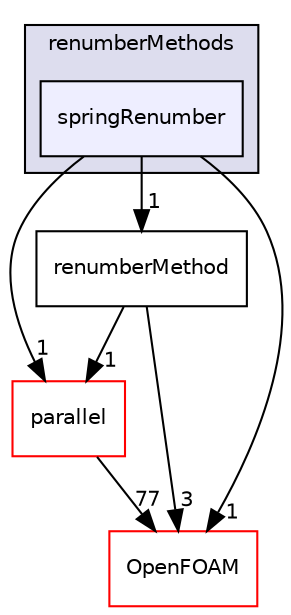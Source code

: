 digraph "src/renumber/renumberMethods/springRenumber" {
  bgcolor=transparent;
  compound=true
  node [ fontsize="10", fontname="Helvetica"];
  edge [ labelfontsize="10", labelfontname="Helvetica"];
  subgraph clusterdir_9e5805c39c1270dd5674b9b6b0d61546 {
    graph [ bgcolor="#ddddee", pencolor="black", label="renumberMethods" fontname="Helvetica", fontsize="10", URL="dir_9e5805c39c1270dd5674b9b6b0d61546.html"]
  dir_f13a85a78a6e1a53c6f09fafb21a0450 [shape=box, label="springRenumber", style="filled", fillcolor="#eeeeff", pencolor="black", URL="dir_f13a85a78a6e1a53c6f09fafb21a0450.html"];
  }
  dir_7e8cb84010c18ee64866a2dfba113969 [shape=box label="renumberMethod" URL="dir_7e8cb84010c18ee64866a2dfba113969.html"];
  dir_72b2b5518d1565784443265ec6729f79 [shape=box label="parallel" color="red" URL="dir_72b2b5518d1565784443265ec6729f79.html"];
  dir_c5473ff19b20e6ec4dfe5c310b3778a8 [shape=box label="OpenFOAM" color="red" URL="dir_c5473ff19b20e6ec4dfe5c310b3778a8.html"];
  dir_7e8cb84010c18ee64866a2dfba113969->dir_72b2b5518d1565784443265ec6729f79 [headlabel="1", labeldistance=1.5 headhref="dir_002622_002443.html"];
  dir_7e8cb84010c18ee64866a2dfba113969->dir_c5473ff19b20e6ec4dfe5c310b3778a8 [headlabel="3", labeldistance=1.5 headhref="dir_002622_001897.html"];
  dir_72b2b5518d1565784443265ec6729f79->dir_c5473ff19b20e6ec4dfe5c310b3778a8 [headlabel="77", labeldistance=1.5 headhref="dir_002443_001897.html"];
  dir_f13a85a78a6e1a53c6f09fafb21a0450->dir_7e8cb84010c18ee64866a2dfba113969 [headlabel="1", labeldistance=1.5 headhref="dir_002623_002622.html"];
  dir_f13a85a78a6e1a53c6f09fafb21a0450->dir_72b2b5518d1565784443265ec6729f79 [headlabel="1", labeldistance=1.5 headhref="dir_002623_002443.html"];
  dir_f13a85a78a6e1a53c6f09fafb21a0450->dir_c5473ff19b20e6ec4dfe5c310b3778a8 [headlabel="1", labeldistance=1.5 headhref="dir_002623_001897.html"];
}
